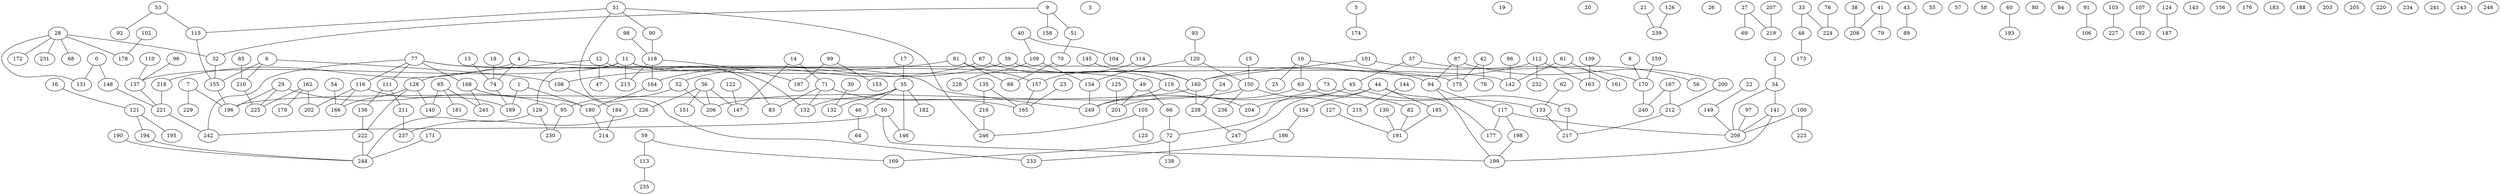 graph g {0;1;2;3;4;5;6;7;8;9;10;11;12;13;14;15;16;17;18;19;20;21;22;23;24;25;26;27;28;29;30;31;32;33;34;35;36;37;38;39;40;41;42;43;44;45;46;47;48;49;50;51;52;53;54;55;56;57;58;59;60;61;62;63;64;65;66;67;68;69;70;71;72;73;74;75;76;77;78;79;80;81;82;83;84;85;86;87;88;89;90;91;92;93;94;95;96;97;98;99;100;101;102;103;104;105;106;107;108;109;110;111;112;113;114;115;116;117;118;119;120;121;122;123;124;125;126;127;128;129;130;131;132;133;134;135;136;137;138;139;140;141;142;143;144;145;146;147;148;149;150;151;152;153;154;155;156;157;158;159;160;161;162;163;164;165;166;167;168;169;170;171;172;173;174;175;176;177;178;179;180;181;182;183;184;185;186;187;188;189;190;191;192;193;194;195;196;197;198;199;200;201;202;203;204;205;206;207;208;209;210;211;212;213;214;215;216;217;218;219;220;221;222;223;224;225;226;227;228;229;230;231;232;233;234;235;236;237;238;239;240;241;242;243;244;245;246;247;248;249;0 -- 131;0 -- 148;1 -- 180;1 -- 189;2 -- 34;4 -- 49;4 -- 74;4 -- 218;5 -- 174;6 -- 108;6 -- 155;6 -- 210;7 -- 196;7 -- 229;8 -- 170;9 -- 32;9 -- 51;9 -- 158;10 -- 25;10 -- 63;10 -- 94;11 -- 129;11 -- 137;11 -- 142;11 -- 152;11 -- 213;12 -- 47;12 -- 83;12 -- 128;13 -- 74;14 -- 71;14 -- 147;15 -- 150;16 -- 121;17 -- 35;18 -- 74;21 -- 239;22 -- 149;23 -- 165;24 -- 238;27 -- 69;27 -- 219;28 -- 32;28 -- 68;28 -- 131;28 -- 172;28 -- 178;28 -- 231;29 -- 95;29 -- 196;29 -- 225;30 -- 132;31 -- 90;31 -- 115;31 -- 233;31 -- 246;32 -- 155;33 -- 48;33 -- 224;34 -- 141;34 -- 209;35 -- 46;35 -- 132;35 -- 146;35 -- 152;35 -- 182;36 -- 147;36 -- 151;36 -- 206;36 -- 226;37 -- 45;37 -- 56;38 -- 208;39 -- 52;39 -- 160;40 -- 104;40 -- 109;41 -- 79;41 -- 208;42 -- 78;42 -- 175;43 -- 89;44 -- 154;44 -- 177;44 -- 185;44 -- 247;45 -- 72;45 -- 75;45 -- 204;46 -- 64;48 -- 173;49 -- 66;49 -- 201;50 -- 146;50 -- 199;50 -- 242;51 -- 70;52 -- 95;52 -- 206;53 -- 92;53 -- 115;54 -- 166;59 -- 113;59 -- 169;60 -- 193;61 -- 142;61 -- 161;62 -- 133;63 -- 82;63 -- 201;65 -- 140;65 -- 181;65 -- 245;66 -- 72;67 -- 119;67 -- 164;70 -- 88;71 -- 83;71 -- 152;71 -- 165;72 -- 138;72 -- 169;73 -- 133;73 -- 249;74 -- 189;75 -- 217;76 -- 224;77 -- 111;77 -- 116;77 -- 168;77 -- 175;77 -- 242;77 -- 249;81 -- 88;81 -- 108;81 -- 157;82 -- 191;85 -- 210;86 -- 142;87 -- 94;87 -- 175;87 -- 200;90 -- 118;91 -- 106;93 -- 120;94 -- 117;94 -- 199;95 -- 230;96 -- 137;97 -- 209;98 -- 118;99 -- 153;99 -- 197;100 -- 209;100 -- 223;101 -- 160;101 -- 170;102 -- 178;103 -- 227;105 -- 123;105 -- 246;107 -- 192;108 -- 184;109 -- 134;109 -- 228;110 -- 137;111 -- 136;111 -- 211;112 -- 160;112 -- 163;112 -- 232;113 -- 235;114 -- 157;115 -- 155;116 -- 166;116 -- 189;116 -- 202;117 -- 177;117 -- 198;117 -- 209;118 -- 164;118 -- 197;118 -- 213;119 -- 204;119 -- 249;120 -- 134;120 -- 150;121 -- 194;121 -- 195;122 -- 147;124 -- 187;125 -- 201;126 -- 239;127 -- 191;128 -- 140;128 -- 166;128 -- 222;129 -- 230;129 -- 244;130 -- 191;133 -- 217;134 -- 249;135 -- 165;135 -- 216;136 -- 222;137 -- 221;139 -- 163;141 -- 199;141 -- 209;144 -- 215;145 -- 160;148 -- 221;149 -- 209;150 -- 206;150 -- 215;150 -- 236;154 -- 186;155 -- 196;157 -- 165;159 -- 170;160 -- 196;160 -- 238;162 -- 179;162 -- 202;162 -- 225;164 -- 180;167 -- 212;167 -- 240;168 -- 180;168 -- 245;170 -- 240;171 -- 244;180 -- 214;184 -- 214;185 -- 191;186 -- 233;190 -- 244;194 -- 244;198 -- 199;200 -- 212;207 -- 219;210 -- 225;211 -- 237;212 -- 217;216 -- 246;218 -- 221;221 -- 242;222 -- 244;226 -- 237;238 -- 247;}